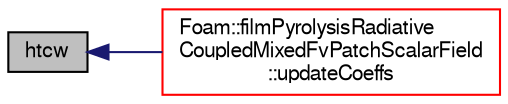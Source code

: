 digraph "htcw"
{
  bgcolor="transparent";
  edge [fontname="FreeSans",fontsize="10",labelfontname="FreeSans",labelfontsize="10"];
  node [fontname="FreeSans",fontsize="10",shape=record];
  rankdir="LR";
  Node1249 [label="htcw",height=0.2,width=0.4,color="black", fillcolor="grey75", style="filled", fontcolor="black"];
  Node1249 -> Node1250 [dir="back",color="midnightblue",fontsize="10",style="solid",fontname="FreeSans"];
  Node1250 [label="Foam::filmPyrolysisRadiative\lCoupledMixedFvPatchScalarField\l::updateCoeffs",height=0.2,width=0.4,color="red",URL="$a28982.html#a7e24eafac629d3733181cd942d4c902f",tooltip="Update the coefficients associated with the patch field. "];
}
